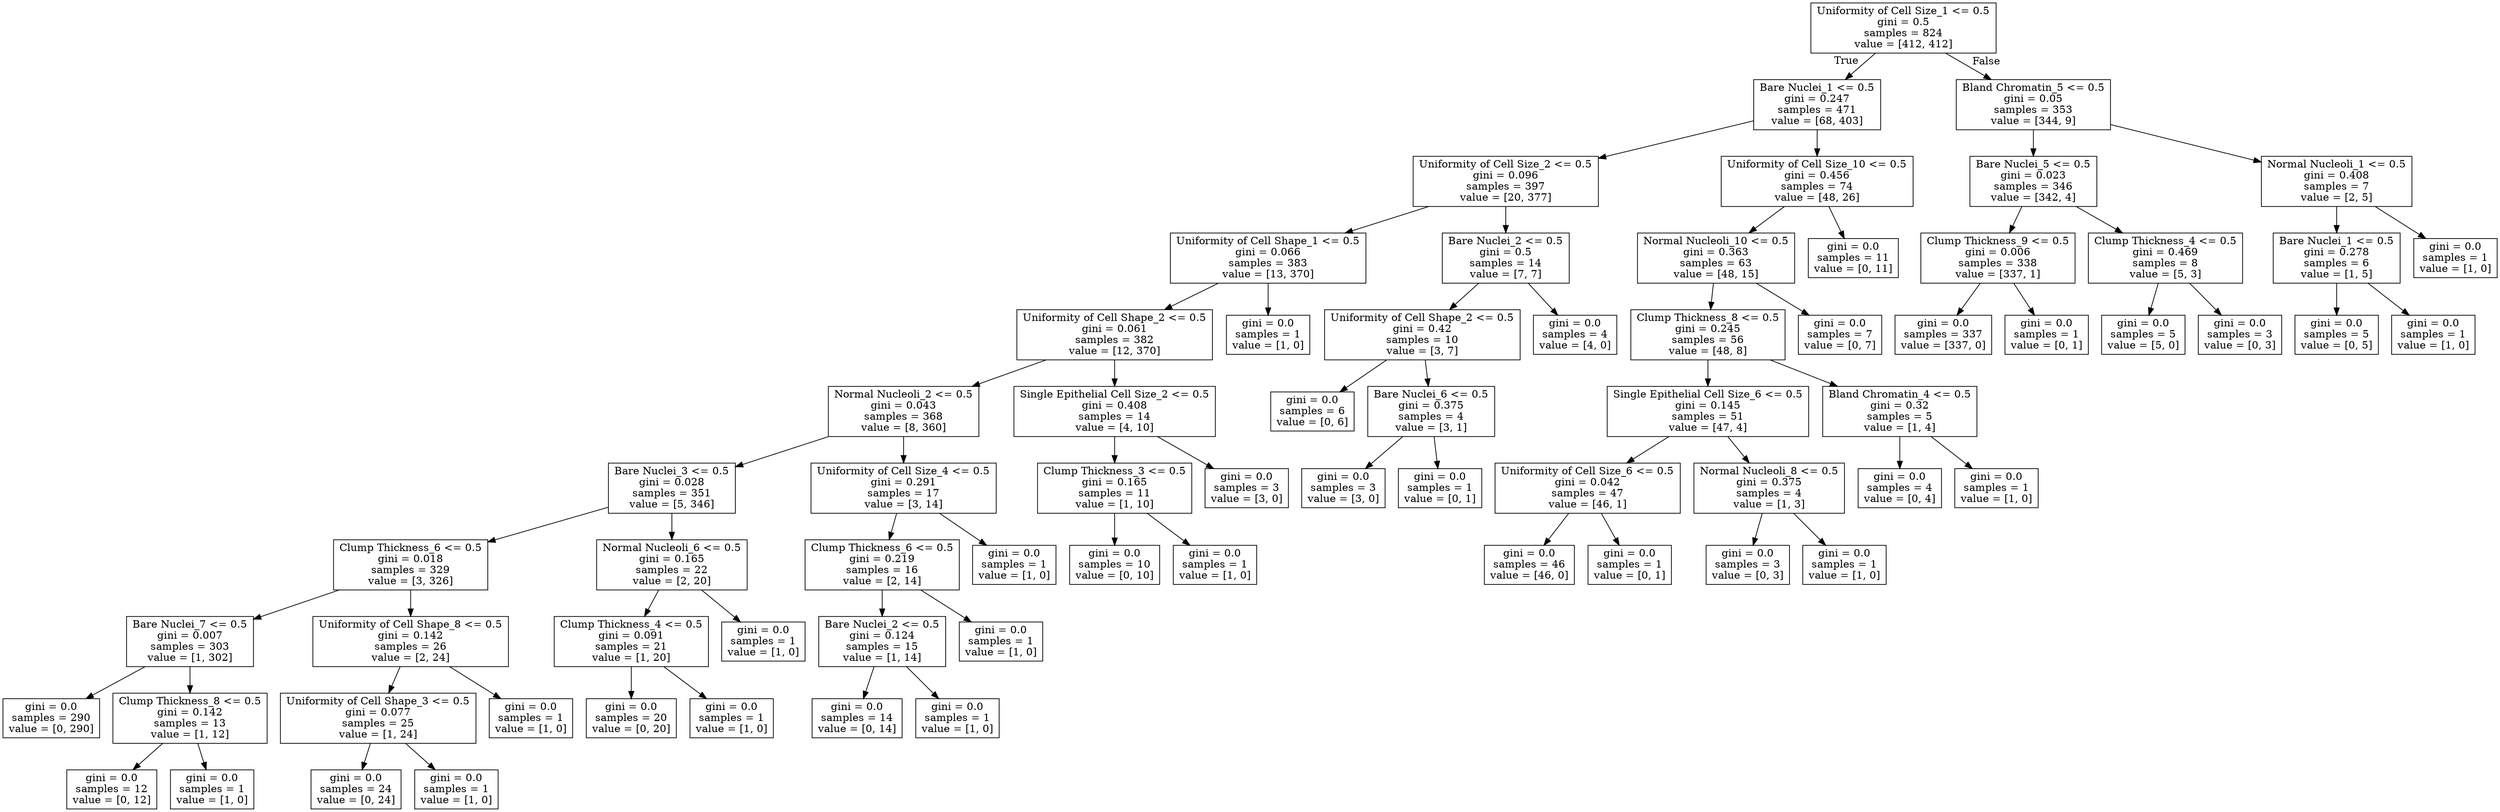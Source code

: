 digraph Tree {
node [shape=box] ;
0 [label="Uniformity of Cell Size_1 <= 0.5\ngini = 0.5\nsamples = 824\nvalue = [412, 412]"] ;
1 [label="Bare Nuclei_1 <= 0.5\ngini = 0.247\nsamples = 471\nvalue = [68, 403]"] ;
0 -> 1 [labeldistance=2.5, labelangle=45, headlabel="True"] ;
2 [label="Uniformity of Cell Size_2 <= 0.5\ngini = 0.096\nsamples = 397\nvalue = [20, 377]"] ;
1 -> 2 ;
3 [label="Uniformity of Cell Shape_1 <= 0.5\ngini = 0.066\nsamples = 383\nvalue = [13, 370]"] ;
2 -> 3 ;
4 [label="Uniformity of Cell Shape_2 <= 0.5\ngini = 0.061\nsamples = 382\nvalue = [12, 370]"] ;
3 -> 4 ;
5 [label="Normal Nucleoli_2 <= 0.5\ngini = 0.043\nsamples = 368\nvalue = [8, 360]"] ;
4 -> 5 ;
6 [label="Bare Nuclei_3 <= 0.5\ngini = 0.028\nsamples = 351\nvalue = [5, 346]"] ;
5 -> 6 ;
7 [label="Clump Thickness_6 <= 0.5\ngini = 0.018\nsamples = 329\nvalue = [3, 326]"] ;
6 -> 7 ;
8 [label="Bare Nuclei_7 <= 0.5\ngini = 0.007\nsamples = 303\nvalue = [1, 302]"] ;
7 -> 8 ;
9 [label="gini = 0.0\nsamples = 290\nvalue = [0, 290]"] ;
8 -> 9 ;
10 [label="Clump Thickness_8 <= 0.5\ngini = 0.142\nsamples = 13\nvalue = [1, 12]"] ;
8 -> 10 ;
11 [label="gini = 0.0\nsamples = 12\nvalue = [0, 12]"] ;
10 -> 11 ;
12 [label="gini = 0.0\nsamples = 1\nvalue = [1, 0]"] ;
10 -> 12 ;
13 [label="Uniformity of Cell Shape_8 <= 0.5\ngini = 0.142\nsamples = 26\nvalue = [2, 24]"] ;
7 -> 13 ;
14 [label="Uniformity of Cell Shape_3 <= 0.5\ngini = 0.077\nsamples = 25\nvalue = [1, 24]"] ;
13 -> 14 ;
15 [label="gini = 0.0\nsamples = 24\nvalue = [0, 24]"] ;
14 -> 15 ;
16 [label="gini = 0.0\nsamples = 1\nvalue = [1, 0]"] ;
14 -> 16 ;
17 [label="gini = 0.0\nsamples = 1\nvalue = [1, 0]"] ;
13 -> 17 ;
18 [label="Normal Nucleoli_6 <= 0.5\ngini = 0.165\nsamples = 22\nvalue = [2, 20]"] ;
6 -> 18 ;
19 [label="Clump Thickness_4 <= 0.5\ngini = 0.091\nsamples = 21\nvalue = [1, 20]"] ;
18 -> 19 ;
20 [label="gini = 0.0\nsamples = 20\nvalue = [0, 20]"] ;
19 -> 20 ;
21 [label="gini = 0.0\nsamples = 1\nvalue = [1, 0]"] ;
19 -> 21 ;
22 [label="gini = 0.0\nsamples = 1\nvalue = [1, 0]"] ;
18 -> 22 ;
23 [label="Uniformity of Cell Size_4 <= 0.5\ngini = 0.291\nsamples = 17\nvalue = [3, 14]"] ;
5 -> 23 ;
24 [label="Clump Thickness_6 <= 0.5\ngini = 0.219\nsamples = 16\nvalue = [2, 14]"] ;
23 -> 24 ;
25 [label="Bare Nuclei_2 <= 0.5\ngini = 0.124\nsamples = 15\nvalue = [1, 14]"] ;
24 -> 25 ;
26 [label="gini = 0.0\nsamples = 14\nvalue = [0, 14]"] ;
25 -> 26 ;
27 [label="gini = 0.0\nsamples = 1\nvalue = [1, 0]"] ;
25 -> 27 ;
28 [label="gini = 0.0\nsamples = 1\nvalue = [1, 0]"] ;
24 -> 28 ;
29 [label="gini = 0.0\nsamples = 1\nvalue = [1, 0]"] ;
23 -> 29 ;
30 [label="Single Epithelial Cell Size_2 <= 0.5\ngini = 0.408\nsamples = 14\nvalue = [4, 10]"] ;
4 -> 30 ;
31 [label="Clump Thickness_3 <= 0.5\ngini = 0.165\nsamples = 11\nvalue = [1, 10]"] ;
30 -> 31 ;
32 [label="gini = 0.0\nsamples = 10\nvalue = [0, 10]"] ;
31 -> 32 ;
33 [label="gini = 0.0\nsamples = 1\nvalue = [1, 0]"] ;
31 -> 33 ;
34 [label="gini = 0.0\nsamples = 3\nvalue = [3, 0]"] ;
30 -> 34 ;
35 [label="gini = 0.0\nsamples = 1\nvalue = [1, 0]"] ;
3 -> 35 ;
36 [label="Bare Nuclei_2 <= 0.5\ngini = 0.5\nsamples = 14\nvalue = [7, 7]"] ;
2 -> 36 ;
37 [label="Uniformity of Cell Shape_2 <= 0.5\ngini = 0.42\nsamples = 10\nvalue = [3, 7]"] ;
36 -> 37 ;
38 [label="gini = 0.0\nsamples = 6\nvalue = [0, 6]"] ;
37 -> 38 ;
39 [label="Bare Nuclei_6 <= 0.5\ngini = 0.375\nsamples = 4\nvalue = [3, 1]"] ;
37 -> 39 ;
40 [label="gini = 0.0\nsamples = 3\nvalue = [3, 0]"] ;
39 -> 40 ;
41 [label="gini = 0.0\nsamples = 1\nvalue = [0, 1]"] ;
39 -> 41 ;
42 [label="gini = 0.0\nsamples = 4\nvalue = [4, 0]"] ;
36 -> 42 ;
43 [label="Uniformity of Cell Size_10 <= 0.5\ngini = 0.456\nsamples = 74\nvalue = [48, 26]"] ;
1 -> 43 ;
44 [label="Normal Nucleoli_10 <= 0.5\ngini = 0.363\nsamples = 63\nvalue = [48, 15]"] ;
43 -> 44 ;
45 [label="Clump Thickness_8 <= 0.5\ngini = 0.245\nsamples = 56\nvalue = [48, 8]"] ;
44 -> 45 ;
46 [label="Single Epithelial Cell Size_6 <= 0.5\ngini = 0.145\nsamples = 51\nvalue = [47, 4]"] ;
45 -> 46 ;
47 [label="Uniformity of Cell Size_6 <= 0.5\ngini = 0.042\nsamples = 47\nvalue = [46, 1]"] ;
46 -> 47 ;
48 [label="gini = 0.0\nsamples = 46\nvalue = [46, 0]"] ;
47 -> 48 ;
49 [label="gini = 0.0\nsamples = 1\nvalue = [0, 1]"] ;
47 -> 49 ;
50 [label="Normal Nucleoli_8 <= 0.5\ngini = 0.375\nsamples = 4\nvalue = [1, 3]"] ;
46 -> 50 ;
51 [label="gini = 0.0\nsamples = 3\nvalue = [0, 3]"] ;
50 -> 51 ;
52 [label="gini = 0.0\nsamples = 1\nvalue = [1, 0]"] ;
50 -> 52 ;
53 [label="Bland Chromatin_4 <= 0.5\ngini = 0.32\nsamples = 5\nvalue = [1, 4]"] ;
45 -> 53 ;
54 [label="gini = 0.0\nsamples = 4\nvalue = [0, 4]"] ;
53 -> 54 ;
55 [label="gini = 0.0\nsamples = 1\nvalue = [1, 0]"] ;
53 -> 55 ;
56 [label="gini = 0.0\nsamples = 7\nvalue = [0, 7]"] ;
44 -> 56 ;
57 [label="gini = 0.0\nsamples = 11\nvalue = [0, 11]"] ;
43 -> 57 ;
58 [label="Bland Chromatin_5 <= 0.5\ngini = 0.05\nsamples = 353\nvalue = [344, 9]"] ;
0 -> 58 [labeldistance=2.5, labelangle=-45, headlabel="False"] ;
59 [label="Bare Nuclei_5 <= 0.5\ngini = 0.023\nsamples = 346\nvalue = [342, 4]"] ;
58 -> 59 ;
60 [label="Clump Thickness_9 <= 0.5\ngini = 0.006\nsamples = 338\nvalue = [337, 1]"] ;
59 -> 60 ;
61 [label="gini = 0.0\nsamples = 337\nvalue = [337, 0]"] ;
60 -> 61 ;
62 [label="gini = 0.0\nsamples = 1\nvalue = [0, 1]"] ;
60 -> 62 ;
63 [label="Clump Thickness_4 <= 0.5\ngini = 0.469\nsamples = 8\nvalue = [5, 3]"] ;
59 -> 63 ;
64 [label="gini = 0.0\nsamples = 5\nvalue = [5, 0]"] ;
63 -> 64 ;
65 [label="gini = 0.0\nsamples = 3\nvalue = [0, 3]"] ;
63 -> 65 ;
66 [label="Normal Nucleoli_1 <= 0.5\ngini = 0.408\nsamples = 7\nvalue = [2, 5]"] ;
58 -> 66 ;
67 [label="Bare Nuclei_1 <= 0.5\ngini = 0.278\nsamples = 6\nvalue = [1, 5]"] ;
66 -> 67 ;
68 [label="gini = 0.0\nsamples = 5\nvalue = [0, 5]"] ;
67 -> 68 ;
69 [label="gini = 0.0\nsamples = 1\nvalue = [1, 0]"] ;
67 -> 69 ;
70 [label="gini = 0.0\nsamples = 1\nvalue = [1, 0]"] ;
66 -> 70 ;
}